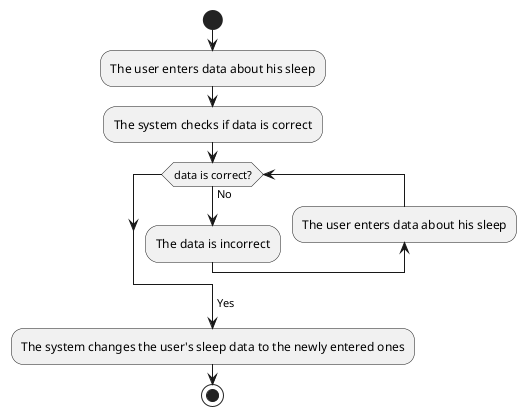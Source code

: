 @startuml
start

:The user enters data about his sleep;
:The system checks if data is correct;

while (data is correct?) 
  ->No;
  :The data is incorrect;
  backward :The user enters data about his sleep;
endwhile
->Yes;
:The system changes the user's sleep data to the newly entered ones;

stop

@enduml
